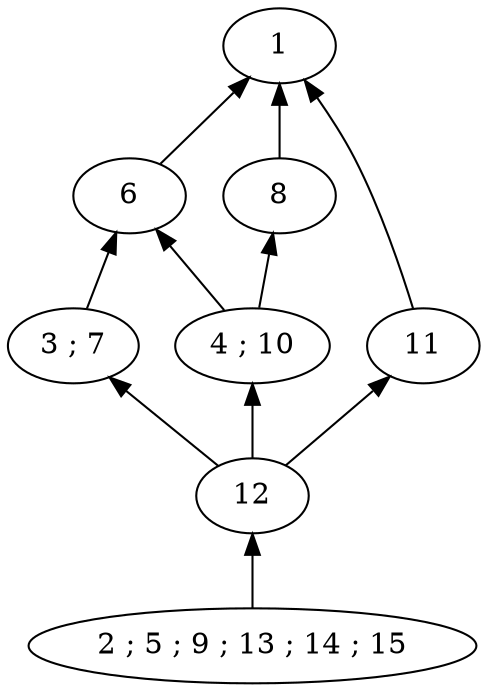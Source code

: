 strict digraph G {
	graph [bb="0,0,206,324"];
	node [label="\N"];
	1	 [height=0.5,
		label=1,
		pos="108,306",
		width=0.75];
	6	 [height=0.5,
		label=6,
		pos="36,234",
		width=0.75];
	1 -> 6	 [dir=back,
		pos="s,92.731,290.73 85.412,283.41 74.288,272.29 61.17,259.17 51.247,249.25"];
	8	 [height=0.5,
		label=8,
		pos="108,234",
		width=0.75];
	1 -> 8	 [dir=back,
		pos="s,108,287.83 108,277.57 108,269.11 108,260.06 108,252.41"];
	11	 [height=0.5,
		label=11,
		pos="179,162",
		width=0.75];
	1 -> 11	 [dir=back,
		pos="s,120.33,289.55 126.21,281.15 132.3,272.22 138.85,261.9 144,252 156.53,227.9 167.22,198.26 173.38,179.75"];
	2	 [height=0.5,
		label="2 ; 5 ; 9 ; 13 ; 14 ; 15",
		pos="103,18",
		width=2.4192];
	3	 [height=0.5,
		label="3 ; 7",
		pos="27,162",
		width=0.75];
	12	 [height=0.5,
		label=12,
		pos="103,90",
		width=0.75];
	3 -> 12	 [dir=back,
		pos="s,42.747,147.08 50.239,139.98 62.245,128.61 76.578,115.03 87.273,104.9"];
	4	 [height=0.5,
		label="4 ; 10",
		pos="103,162",
		width=0.86659];
	4 -> 12	 [dir=back,
		pos="s,103,143.83 103,133.57 103,125.11 103,116.06 103,108.41"];
	6 -> 3	 [dir=back,
		pos="s,33.729,215.83 32.482,205.85 31.414,197.31 30.268,188.14 29.302,180.41"];
	6 -> 4	 [dir=back,
		pos="s,50.538,218.38 57.444,210.96 67.412,200.24 79.022,187.77 88.026,178.09"];
	8 -> 4	 [dir=back,
		pos="s,106.74,215.83 106.05,205.85 105.45,197.31 104.82,188.14 104.28,180.41"];
	11 -> 12	 [dir=back,
		pos="s,163.25,147.08 155.76,139.98 143.76,128.61 129.42,115.03 118.73,104.9"];
	12 -> 2	 [dir=back,
		pos="s,103,71.831 103,61.573 103,53.108 103,44.059 103,36.413"];
}
